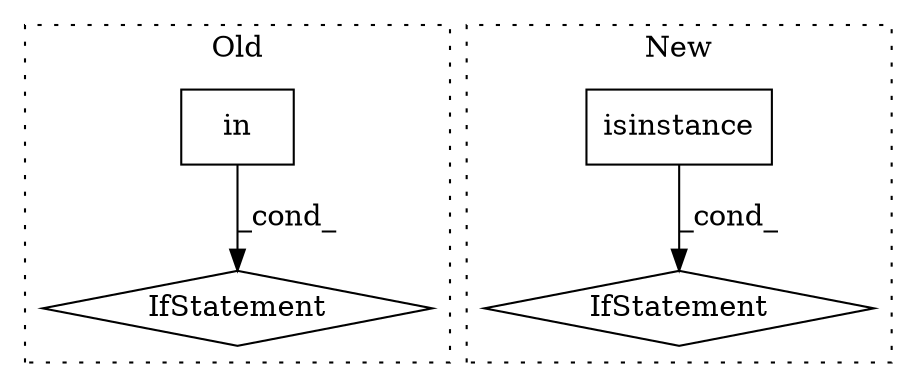 digraph G {
subgraph cluster0 {
1 [label="in" a="105" s="1243" l="62" shape="box"];
4 [label="IfStatement" a="25" s="1235,1305" l="8,3" shape="diamond"];
label = "Old";
style="dotted";
}
subgraph cluster1 {
2 [label="isinstance" a="32" s="937,960" l="11,1" shape="box"];
3 [label="IfStatement" a="25" s="933,961" l="4,2" shape="diamond"];
label = "New";
style="dotted";
}
1 -> 4 [label="_cond_"];
2 -> 3 [label="_cond_"];
}